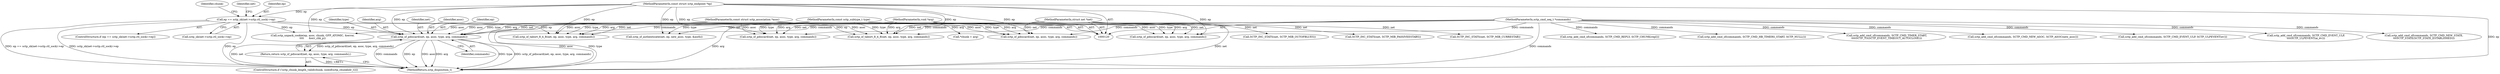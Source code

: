 digraph "0_linux_ec0223ec48a90cb605244b45f7c62de856403729@pointer" {
"1000176" [label="(Call,sctp_sf_pdiscard(net, ep, asoc, type, arg, commands))"];
"1000121" [label="(MethodParameterIn,struct net *net)"];
"1000147" [label="(Call,ep == sctp_sk(net->sctp.ctl_sock)->ep)"];
"1000122" [label="(MethodParameterIn,const struct sctp_endpoint *ep)"];
"1000123" [label="(MethodParameterIn,const struct sctp_association *asoc)"];
"1000124" [label="(MethodParameterIn,const sctp_subtype_t type)"];
"1000125" [label="(MethodParameterIn,void *arg)"];
"1000126" [label="(MethodParameterIn,sctp_cmd_seq_t *commands)"];
"1000175" [label="(Return,return sctp_sf_pdiscard(net, ep, asoc, type, arg, commands);)"];
"1000514" [label="(Call,sctp_add_cmd_sf(commands, SCTP_CMD_REPLY, SCTP_CHUNK(repl)))"];
"1000162" [label="(Call,sctp_sf_tabort_8_4_8(net, ep, asoc, type, arg, commands))"];
"1000180" [label="(Identifier,type)"];
"1000278" [label="(Call,sctp_sf_pdiscard(net, ep, asoc, type, arg, commands))"];
"1000126" [label="(MethodParameterIn,sctp_cmd_seq_t *commands)"];
"1000499" [label="(Call,sctp_add_cmd_sf(commands, SCTP_CMD_HB_TIMERS_START, SCTP_NULL()))"];
"1000509" [label="(Call,sctp_add_cmd_sf(commands, SCTP_CMD_TIMER_START,\n\t\t\t\tSCTP_TO(SCTP_EVENT_TIMEOUT_AUTOCLOSE)))"];
"1000483" [label="(Call,sctp_add_cmd_sf(commands, SCTP_CMD_NEW_ASOC, SCTP_ASOC(new_asoc)))"];
"1000176" [label="(Call,sctp_sf_pdiscard(net, ep, asoc, type, arg, commands))"];
"1000181" [label="(Identifier,arg)"];
"1000159" [label="(Identifier,net)"];
"1000124" [label="(MethodParameterIn,const sctp_subtype_t type)"];
"1000177" [label="(Identifier,net)"];
"1000179" [label="(Identifier,asoc)"];
"1000354" [label="(Call,sctp_sf_pdiscard(net, ep, asoc, type, arg, commands))"];
"1000241" [label="(Call,sctp_unpack_cookie(ep, asoc, chunk, GFP_ATOMIC, &error,\n\t\t\t\t      &err_chk_p))"];
"1000158" [label="(Call,SCTP_INC_STATS(net, SCTP_MIB_OUTOFBLUES))"];
"1000519" [label="(Call,sctp_add_cmd_sf(commands, SCTP_CMD_EVENT_ULP, SCTP_ULPEVENT(ev)))"];
"1000169" [label="(ControlStructure,if (!sctp_chunk_length_valid(chunk, sizeof(sctp_chunkhdr_t))))"];
"1000129" [label="(Call,*chunk = arg)"];
"1000526" [label="(Call,sctp_add_cmd_sf(commands, SCTP_CMD_EVENT_ULP,\n\t\t\t\tSCTP_ULPEVENT(ai_ev)))"];
"1000123" [label="(MethodParameterIn,const struct sctp_association *asoc)"];
"1000178" [label="(Identifier,ep)"];
"1000147" [label="(Call,ep == sctp_sk(net->sctp.ctl_sock)->ep)"];
"1000148" [label="(Identifier,ep)"];
"1000121" [label="(MethodParameterIn,struct net *net)"];
"1000488" [label="(Call,sctp_add_cmd_sf(commands, SCTP_CMD_NEW_STATE,\n\t\t\tSCTP_STATE(SCTP_STATE_ESTABLISHED)))"];
"1000146" [label="(ControlStructure,if (ep == sctp_sk(net->sctp.ctl_sock)->ep))"];
"1000175" [label="(Return,return sctp_sf_pdiscard(net, ep, asoc, type, arg, commands);)"];
"1000545" [label="(MethodReturn,sctp_disposition_t)"];
"1000409" [label="(Call,sctp_sf_authenticate(net, ep, new_asoc, type, &auth))"];
"1000496" [label="(Call,SCTP_INC_STATS(net, SCTP_MIB_PASSIVEESTABS))"];
"1000122" [label="(MethodParameterIn,const struct sctp_endpoint *ep)"];
"1000125" [label="(MethodParameterIn,void *arg)"];
"1000149" [label="(Call,sctp_sk(net->sctp.ctl_sock)->ep)"];
"1000493" [label="(Call,SCTP_INC_STATS(net, SCTP_MIB_CURRESTAB))"];
"1000182" [label="(Identifier,commands)"];
"1000172" [label="(Identifier,chunk)"];
"1000203" [label="(Call,sctp_sf_tabort_8_4_8(net, ep, asoc, type, arg, commands))"];
"1000428" [label="(Call,sctp_sf_pdiscard(net, ep, asoc, type, arg, commands))"];
"1000176" -> "1000175"  [label="AST: "];
"1000176" -> "1000182"  [label="CFG: "];
"1000177" -> "1000176"  [label="AST: "];
"1000178" -> "1000176"  [label="AST: "];
"1000179" -> "1000176"  [label="AST: "];
"1000180" -> "1000176"  [label="AST: "];
"1000181" -> "1000176"  [label="AST: "];
"1000182" -> "1000176"  [label="AST: "];
"1000175" -> "1000176"  [label="CFG: "];
"1000176" -> "1000545"  [label="DDG: commands"];
"1000176" -> "1000545"  [label="DDG: ep"];
"1000176" -> "1000545"  [label="DDG: asoc"];
"1000176" -> "1000545"  [label="DDG: arg"];
"1000176" -> "1000545"  [label="DDG: type"];
"1000176" -> "1000545"  [label="DDG: sctp_sf_pdiscard(net, ep, asoc, type, arg, commands)"];
"1000176" -> "1000545"  [label="DDG: net"];
"1000176" -> "1000175"  [label="DDG: sctp_sf_pdiscard(net, ep, asoc, type, arg, commands)"];
"1000121" -> "1000176"  [label="DDG: net"];
"1000147" -> "1000176"  [label="DDG: ep"];
"1000122" -> "1000176"  [label="DDG: ep"];
"1000123" -> "1000176"  [label="DDG: asoc"];
"1000124" -> "1000176"  [label="DDG: type"];
"1000125" -> "1000176"  [label="DDG: arg"];
"1000126" -> "1000176"  [label="DDG: commands"];
"1000121" -> "1000120"  [label="AST: "];
"1000121" -> "1000545"  [label="DDG: net"];
"1000121" -> "1000158"  [label="DDG: net"];
"1000121" -> "1000162"  [label="DDG: net"];
"1000121" -> "1000203"  [label="DDG: net"];
"1000121" -> "1000278"  [label="DDG: net"];
"1000121" -> "1000354"  [label="DDG: net"];
"1000121" -> "1000409"  [label="DDG: net"];
"1000121" -> "1000428"  [label="DDG: net"];
"1000121" -> "1000493"  [label="DDG: net"];
"1000121" -> "1000496"  [label="DDG: net"];
"1000147" -> "1000146"  [label="AST: "];
"1000147" -> "1000149"  [label="CFG: "];
"1000148" -> "1000147"  [label="AST: "];
"1000149" -> "1000147"  [label="AST: "];
"1000159" -> "1000147"  [label="CFG: "];
"1000172" -> "1000147"  [label="CFG: "];
"1000147" -> "1000545"  [label="DDG: sctp_sk(net->sctp.ctl_sock)->ep"];
"1000147" -> "1000545"  [label="DDG: ep"];
"1000147" -> "1000545"  [label="DDG: ep == sctp_sk(net->sctp.ctl_sock)->ep"];
"1000122" -> "1000147"  [label="DDG: ep"];
"1000147" -> "1000162"  [label="DDG: ep"];
"1000147" -> "1000203"  [label="DDG: ep"];
"1000147" -> "1000241"  [label="DDG: ep"];
"1000122" -> "1000120"  [label="AST: "];
"1000122" -> "1000545"  [label="DDG: ep"];
"1000122" -> "1000162"  [label="DDG: ep"];
"1000122" -> "1000203"  [label="DDG: ep"];
"1000122" -> "1000241"  [label="DDG: ep"];
"1000122" -> "1000278"  [label="DDG: ep"];
"1000122" -> "1000354"  [label="DDG: ep"];
"1000122" -> "1000409"  [label="DDG: ep"];
"1000122" -> "1000428"  [label="DDG: ep"];
"1000123" -> "1000120"  [label="AST: "];
"1000123" -> "1000545"  [label="DDG: asoc"];
"1000123" -> "1000162"  [label="DDG: asoc"];
"1000123" -> "1000203"  [label="DDG: asoc"];
"1000123" -> "1000241"  [label="DDG: asoc"];
"1000123" -> "1000278"  [label="DDG: asoc"];
"1000123" -> "1000354"  [label="DDG: asoc"];
"1000123" -> "1000428"  [label="DDG: asoc"];
"1000124" -> "1000120"  [label="AST: "];
"1000124" -> "1000545"  [label="DDG: type"];
"1000124" -> "1000162"  [label="DDG: type"];
"1000124" -> "1000203"  [label="DDG: type"];
"1000124" -> "1000278"  [label="DDG: type"];
"1000124" -> "1000354"  [label="DDG: type"];
"1000124" -> "1000409"  [label="DDG: type"];
"1000124" -> "1000428"  [label="DDG: type"];
"1000125" -> "1000120"  [label="AST: "];
"1000125" -> "1000545"  [label="DDG: arg"];
"1000125" -> "1000129"  [label="DDG: arg"];
"1000125" -> "1000162"  [label="DDG: arg"];
"1000125" -> "1000203"  [label="DDG: arg"];
"1000125" -> "1000278"  [label="DDG: arg"];
"1000125" -> "1000354"  [label="DDG: arg"];
"1000125" -> "1000428"  [label="DDG: arg"];
"1000126" -> "1000120"  [label="AST: "];
"1000126" -> "1000545"  [label="DDG: commands"];
"1000126" -> "1000162"  [label="DDG: commands"];
"1000126" -> "1000203"  [label="DDG: commands"];
"1000126" -> "1000278"  [label="DDG: commands"];
"1000126" -> "1000354"  [label="DDG: commands"];
"1000126" -> "1000428"  [label="DDG: commands"];
"1000126" -> "1000483"  [label="DDG: commands"];
"1000126" -> "1000488"  [label="DDG: commands"];
"1000126" -> "1000499"  [label="DDG: commands"];
"1000126" -> "1000509"  [label="DDG: commands"];
"1000126" -> "1000514"  [label="DDG: commands"];
"1000126" -> "1000519"  [label="DDG: commands"];
"1000126" -> "1000526"  [label="DDG: commands"];
"1000175" -> "1000169"  [label="AST: "];
"1000545" -> "1000175"  [label="CFG: "];
"1000175" -> "1000545"  [label="DDG: <RET>"];
}
